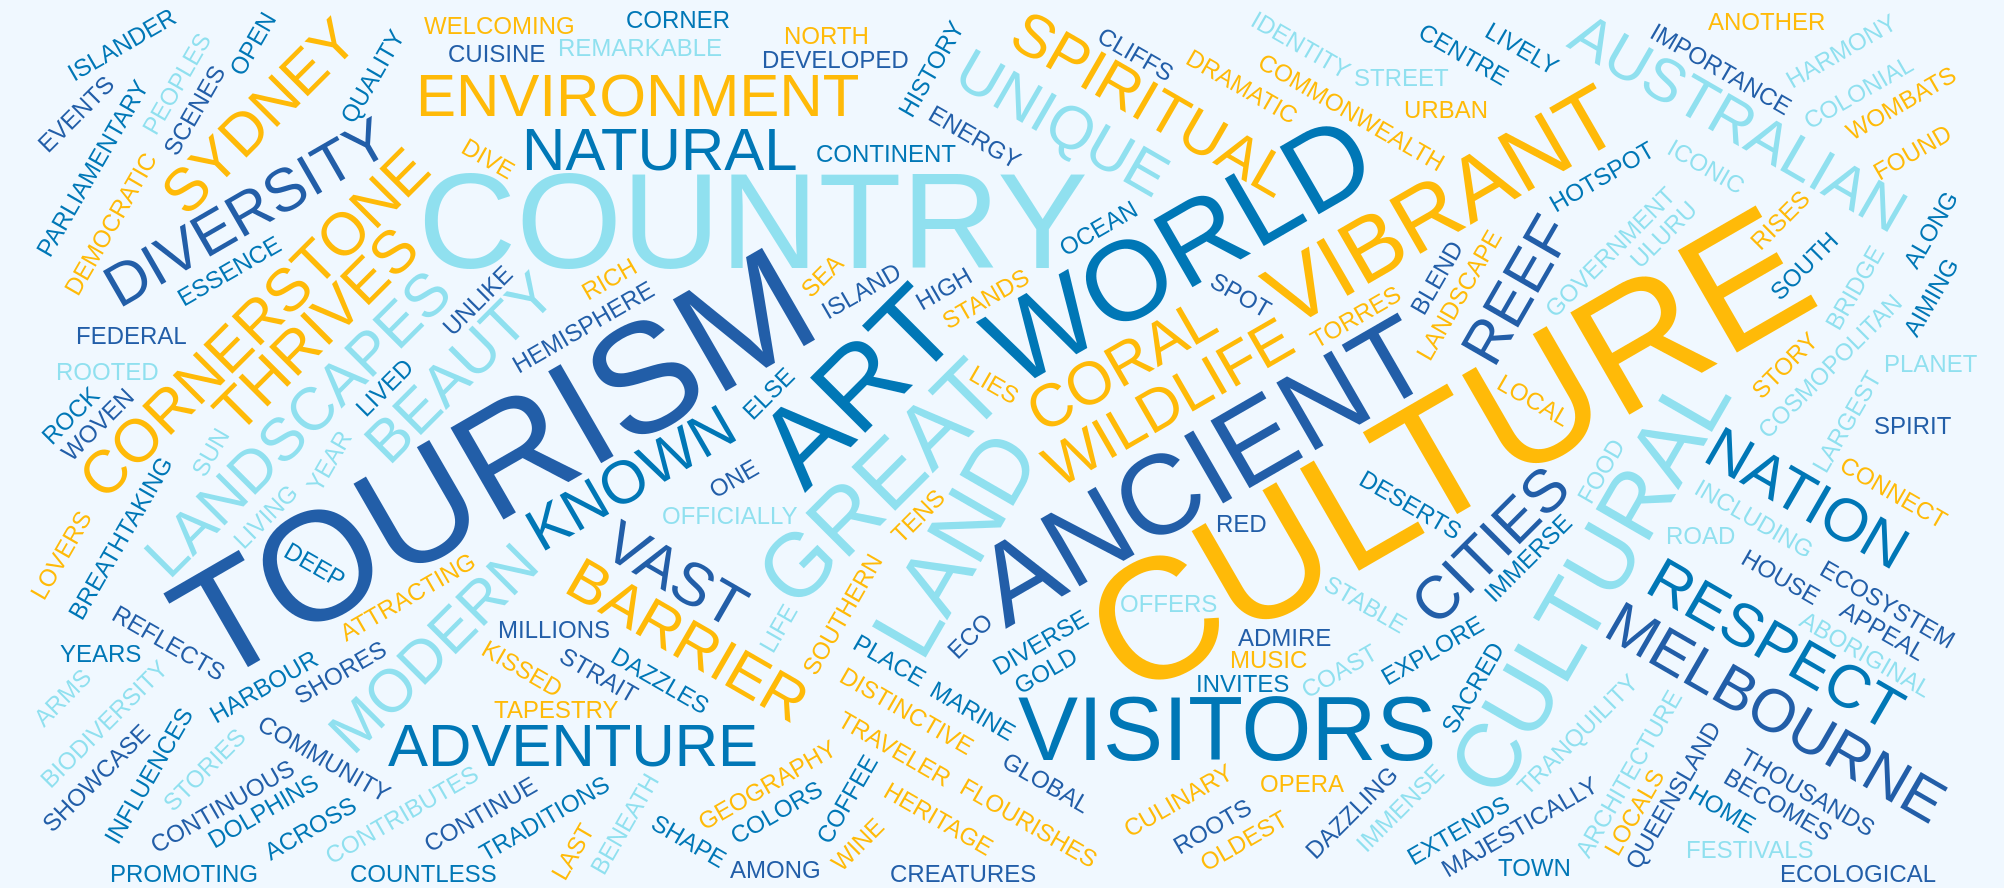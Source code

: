 {
  "$schema": "https://vega.github.io/schema/vega/v6.json",
  "description": "Word cloud summarising key themes in Australian tourism content. Larger words appear more frequently across articles, guides and reviews. Welcome to Australia — explore cities, coastlines and the outback!",
  "background": "aliceblue",
  "width": 1000,
  "height": 300,
  "padding": 1,

  "data": [
    {
      "name": "table",
      "values": [
        "Australia, officially the Commonwealth of Australia, is an island continent and country in the Southern Hemisphere, known for its unique wildlife, vast deserts, the Great Barrier Reef, and a diverse cultural landscape. It is a developed nation and a stable, democratic country with a federal parliamentary government, a rich ancient history including Indigenous cultures, and a high quality of life",
        "Australia stands as one of the world’s most remarkable destinations, attracting millions of visitors each year with its distinctive blend of breathtaking landscapes, vibrant cities, and deep-rooted culture. As a tourism hotspot, Australia offers an experience unlike any other — a place where modern urban energy meets ancient natural beauty, and where every traveler can find something to admire and explore. From the sun-kissed shores of the Gold Coast to the dramatic cliffs of the Great Ocean Road, Australia’s geography reflects both adventure and tranquility, making it a cornerstone of global tourism.",
        "The essence of Australian tourism lies in its diversity. Visitors can immerse themselves in the cosmopolitan culture of Sydney and Melbourne, cities known for their art, architecture, and culinary scenes. Sydney dazzles with the iconic Opera House and Harbour Bridge, while Melbourne thrives on creativity, coffee culture, and street art. Further north, Queensland invites tourists to experience the Great Barrier Reef — the world’s largest coral ecosystem — where marine biodiversity flourishes in dazzling colors beneath the sea. In the Red Centre, Uluru rises majestically, a sacred site of immense cultural and spiritual importance to Indigenous Australians. Every corner of the country contributes to a story of adventure, community, and respect for the land.",
        "Australian culture is a vibrant tapestry woven from Indigenous traditions, colonial heritage, and multicultural influences. The Aboriginal and Torres Strait Islander peoples — the world’s oldest continuous cultures — have lived in harmony with the land for tens of thousands of years. Their stories, art, and music continue to shape the nation’s identity and connect modern Australians to their ancient roots. Across the country, festivals and cultural celebrations showcase this diversity: from Dreamtime storytelling in the Northern Territory to the lively food and wine events of South Australia. Australia’s culture thrives on openness, creativity, and a welcoming spirit that extends to every visitor.",
        "Wildlife is another cornerstone of Australia’s tourism appeal. The country is home to some of the planet’s most unique and fascinating creatures — kangaroos, koalas, wombats, platypuses, and countless species found nowhere else. Nature lovers can spot dolphins off the coasts, dive among coral gardens, or witness the migration of whales along pristine shorelines. In its vast national parks — such as Kakadu, Daintree, and Cradle Mountain — the connection between culture and environment becomes clear: these are living landscapes that embody both ecological and spiritual significance.",
        "Beyond its natural beauty, Australia’s tourism industry embraces sustainability and innovation. Many destinations focus on eco-tourism, aiming to preserve fragile ecosystems while promoting education and respect for the environment. Whether exploring ancient rock art, tasting local cuisine, or meeting friendly locals in a coastal town, visitors are invited to experience not only the land but the vibrant culture that defines it. Australia welcomes the world with open arms, promising discovery, inspiration, and memories that last a lifetime."
      ],

      "transform": [
        {
          "type": "countpattern",
          "field": "data",
          "case": "upper",
          "pattern": "[\\w']{3,}",
          "stopwords": "(i|me|my|myself|we|us|our|ours|ourselves|you|your|yours|yourself|yourselves|he|him|his|himself|she|her|hers|herself|it|its|itself|they|them|their|theirs|themselves|what|which|who|whom|whose|this|that|these|those|am|is|are|was|were|be|been|being|have|has|had|having|do|does|did|doing|will|would|should|can|could|ought|i'm|you're|he's|she's|it's|we're|they're|i've|you've|we've|they've|i'd|you'd|he'd|she'd|we'd|they'd|i'll|you'll|he'll|she'll|we'll|they'll|isn't|aren't|wasn't|weren't|hasn't|haven't|hadn't|doesn't|don't|didn't|won't|wouldn't|shan't|shouldn't|can't|cannot|couldn't|mustn't|let's|that's|who's|what's|here's|there's|when's|where's|why's|how's|a|an|the|and|but|if|or|because|as|until|while|of|at|by|for|with|about|against|between|into|through|during|before|after|above|below|to|from|up|upon|down|in|out|on|off|over|under|again|further|then|once|here|there|when|where|why|how|all|any|both|each|few|more|most|other|some|such|no|nor|not|only|own|same|so|than|too|very|many|Australians|something|meets||says|said|shall|meet|guide|cultures|find|guides|travels|traveller|travelers|tourists|visit|visits|visiting|visited|destinations|discover|discovering|information|official|website|site|article|review|reviews|planner|planningseason|seasons|stay|stays|accommodation|accommodations|hotel|hotels|booking|every||making|bookings)"
        },
        {
          "type": "formula",
          "as": "angle",
          "expr": "[-60, -45, -30, 0, 30, 45, 60][~~(random() * 5)]"
        },
        {
          "type": "formula",
          "as": "weight",
          "expr": "(datum.text=='AUSTRALIA' || datum.text=='TOURISM') ? 1000 : 200"
        }
      ]
    }
  ],

  "scales": [
    {
      "name": "color",
      "type": "ordinal",
      "domain": { "data": "table", "field": "text" },
      "range": ["#0077b6", "#90e0ef", "#ffba08", "#225ea8"]
    }
  ],

  "marks": [
    {
      "type": "text",
      "from": { "data": "table" },
      "encode": {
        "enter": {
          "text": { "field": "text" },
          "align": { "value": "center" },
          "baseline": { "value": "alphabetic" },
          "fill": { "scale": "color", "field": "text" }
        },
        "update": { "fillOpacity": { "value": 1 } },
        "hover": { "fillOpacity": { "value": 0.25 } }
      },
      "transform": [
        {
          "type": "wordcloud",
          "size": [1000, 450],
          "text": { "field": "text" },
          "rotate": { "field": "datum.angle" },
          "font": "Helvetica Neue, Arial",
          "fontSize": { "field": "datum.count" },
          "fontWeight": { "field": "datum.weight" },
          "fontSizeRange": [12, 110],
          "padding": 0.5,
          "spiral": "archimedean"
        }
      ]
    }
  ]
}
